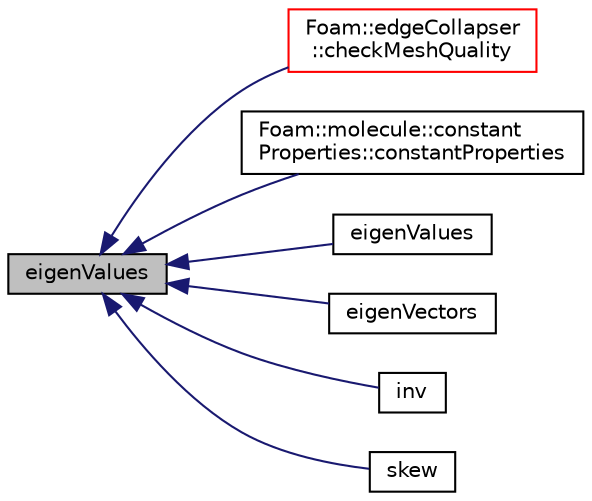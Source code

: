 digraph "eigenValues"
{
  bgcolor="transparent";
  edge [fontname="Helvetica",fontsize="10",labelfontname="Helvetica",labelfontsize="10"];
  node [fontname="Helvetica",fontsize="10",shape=record];
  rankdir="LR";
  Node1 [label="eigenValues",height=0.2,width=0.4,color="black", fillcolor="grey75", style="filled", fontcolor="black"];
  Node1 -> Node2 [dir="back",color="midnightblue",fontsize="10",style="solid",fontname="Helvetica"];
  Node2 [label="Foam::edgeCollapser\l::checkMeshQuality",height=0.2,width=0.4,color="red",URL="$a00621.html#a05c592dbdbe3fcc0728c2595750b5982",tooltip="Check mesh and mark points on faces in error. "];
  Node1 -> Node3 [dir="back",color="midnightblue",fontsize="10",style="solid",fontname="Helvetica"];
  Node3 [label="Foam::molecule::constant\lProperties::constantProperties",height=0.2,width=0.4,color="black",URL="$a00376.html#a48f10350a2cae9811619cc14159099d6",tooltip="Construct from dictionary. "];
  Node1 -> Node4 [dir="back",color="midnightblue",fontsize="10",style="solid",fontname="Helvetica"];
  Node4 [label="eigenValues",height=0.2,width=0.4,color="black",URL="$a10909.html#a357206ae080055c785ed89dfac4eb6e2"];
  Node1 -> Node5 [dir="back",color="midnightblue",fontsize="10",style="solid",fontname="Helvetica"];
  Node5 [label="eigenVectors",height=0.2,width=0.4,color="black",URL="$a10909.html#a8c9e73d2a3e4751cc6c74e1d69ff3bc9"];
  Node1 -> Node6 [dir="back",color="midnightblue",fontsize="10",style="solid",fontname="Helvetica"];
  Node6 [label="inv",height=0.2,width=0.4,color="black",URL="$a10909.html#ae6901356b0eebc94bc1d28338a284d6f"];
  Node1 -> Node7 [dir="back",color="midnightblue",fontsize="10",style="solid",fontname="Helvetica"];
  Node7 [label="skew",height=0.2,width=0.4,color="black",URL="$a10909.html#a0df0a317d1f4aaceb3be76240669de45"];
}

